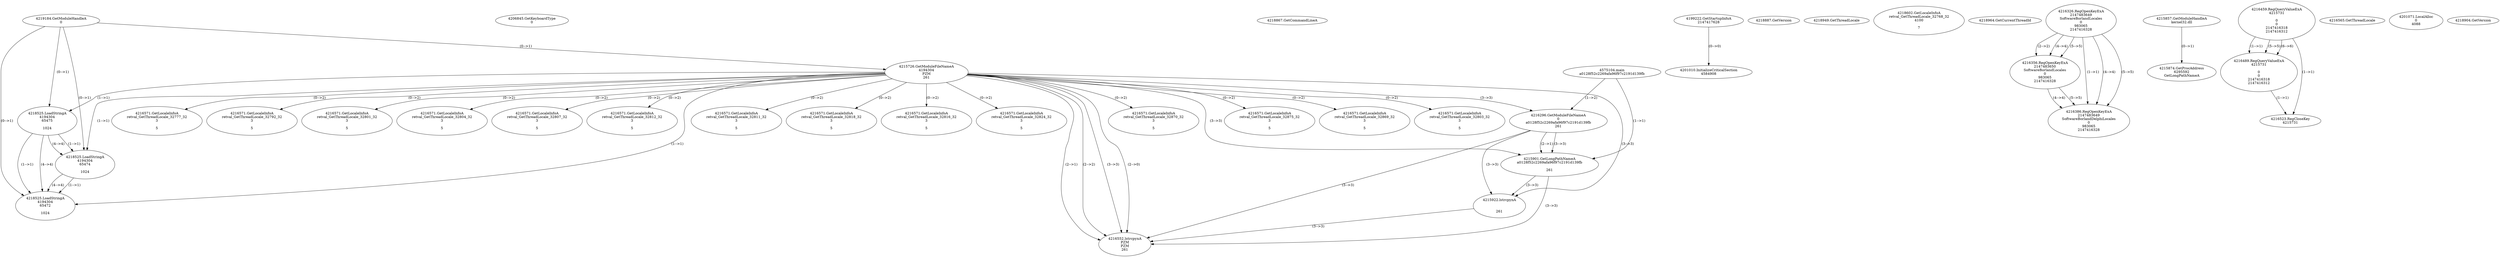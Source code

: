 // Global SCDG with merge call
digraph {
	0 [label="4575104.main
a0128f52c2269afa96f97c2191d139fb"]
	1 [label="4219184.GetModuleHandleA
0"]
	2 [label="4206845.GetKeyboardType
0"]
	3 [label="4218867.GetCommandLineA
"]
	4 [label="4199222.GetStartupInfoA
2147417628"]
	5 [label="4218887.GetVersion
"]
	6 [label="4218949.GetThreadLocale
"]
	7 [label="4218602.GetLocaleInfoA
retval_GetThreadLocale_32768_32
4100

7"]
	8 [label="4218964.GetCurrentThreadId
"]
	9 [label="4215726.GetModuleFileNameA
4194304
PZM
261"]
	1 -> 9 [label="(0-->1)"]
	10 [label="4216296.GetModuleFileNameA
0
a0128f52c2269afa96f97c2191d139fb
261"]
	0 -> 10 [label="(1-->2)"]
	9 -> 10 [label="(3-->3)"]
	11 [label="4216326.RegOpenKeyExA
2147483649
Software\Borland\Locales
0
983065
2147416328"]
	12 [label="4215857.GetModuleHandleA
kernel32.dll"]
	13 [label="4215874.GetProcAddress
6295592
GetLongPathNameA"]
	12 -> 13 [label="(0-->1)"]
	14 [label="4215901.GetLongPathNameA
a0128f52c2269afa96f97c2191d139fb

261"]
	0 -> 14 [label="(1-->1)"]
	10 -> 14 [label="(2-->1)"]
	9 -> 14 [label="(3-->3)"]
	10 -> 14 [label="(3-->3)"]
	15 [label="4215922.lstrcpynA


261"]
	9 -> 15 [label="(3-->3)"]
	10 -> 15 [label="(3-->3)"]
	14 -> 15 [label="(3-->3)"]
	16 [label="4216459.RegQueryValueExA
4215731

0
0
2147416318
2147416312"]
	17 [label="4216489.RegQueryValueExA
4215731

0
0
2147416318
2147416312"]
	16 -> 17 [label="(1-->1)"]
	16 -> 17 [label="(5-->5)"]
	16 -> 17 [label="(6-->6)"]
	18 [label="4216523.RegCloseKey
4215731"]
	16 -> 18 [label="(1-->1)"]
	17 -> 18 [label="(1-->1)"]
	19 [label="4216552.lstrcpynA
PZM
PZM
261"]
	9 -> 19 [label="(2-->1)"]
	9 -> 19 [label="(2-->2)"]
	9 -> 19 [label="(3-->3)"]
	10 -> 19 [label="(3-->3)"]
	14 -> 19 [label="(3-->3)"]
	15 -> 19 [label="(3-->3)"]
	9 -> 19 [label="(2-->0)"]
	20 [label="4216565.GetThreadLocale
"]
	21 [label="4216571.GetLocaleInfoA
retval_GetThreadLocale_32870_32
3

5"]
	9 -> 21 [label="(0-->2)"]
	22 [label="4218525.LoadStringA
4194304
65475

1024"]
	1 -> 22 [label="(0-->1)"]
	9 -> 22 [label="(1-->1)"]
	23 [label="4218525.LoadStringA
4194304
65474

1024"]
	1 -> 23 [label="(0-->1)"]
	9 -> 23 [label="(1-->1)"]
	22 -> 23 [label="(1-->1)"]
	22 -> 23 [label="(4-->4)"]
	24 [label="4218525.LoadStringA
4194304
65472

1024"]
	1 -> 24 [label="(0-->1)"]
	9 -> 24 [label="(1-->1)"]
	22 -> 24 [label="(1-->1)"]
	23 -> 24 [label="(1-->1)"]
	22 -> 24 [label="(4-->4)"]
	23 -> 24 [label="(4-->4)"]
	25 [label="4201010.InitializeCriticalSection
4584908"]
	4 -> 25 [label="(0-->0)"]
	26 [label="4201071.LocalAlloc
0
4088"]
	27 [label="4216356.RegOpenKeyExA
2147483650
Software\Borland\Locales
0
983065
2147416328"]
	11 -> 27 [label="(2-->2)"]
	11 -> 27 [label="(4-->4)"]
	11 -> 27 [label="(5-->5)"]
	28 [label="4216571.GetLocaleInfoA
retval_GetThreadLocale_32875_32
3

5"]
	9 -> 28 [label="(0-->2)"]
	29 [label="4216571.GetLocaleInfoA
retval_GetThreadLocale_32869_32
3

5"]
	9 -> 29 [label="(0-->2)"]
	30 [label="4218904.GetVersion
"]
	31 [label="4216571.GetLocaleInfoA
retval_GetThreadLocale_32803_32
3

5"]
	9 -> 31 [label="(0-->2)"]
	32 [label="4216386.RegOpenKeyExA
2147483649
Software\Borland\Delphi\Locales
0
983065
2147416328"]
	11 -> 32 [label="(1-->1)"]
	11 -> 32 [label="(4-->4)"]
	27 -> 32 [label="(4-->4)"]
	11 -> 32 [label="(5-->5)"]
	27 -> 32 [label="(5-->5)"]
	33 [label="4216571.GetLocaleInfoA
retval_GetThreadLocale_32777_32
3

5"]
	9 -> 33 [label="(0-->2)"]
	34 [label="4216571.GetLocaleInfoA
retval_GetThreadLocale_32792_32
3

5"]
	9 -> 34 [label="(0-->2)"]
	35 [label="4216571.GetLocaleInfoA
retval_GetThreadLocale_32801_32
3

5"]
	9 -> 35 [label="(0-->2)"]
	36 [label="4216571.GetLocaleInfoA
retval_GetThreadLocale_32804_32
3

5"]
	9 -> 36 [label="(0-->2)"]
	37 [label="4216571.GetLocaleInfoA
retval_GetThreadLocale_32807_32
3

5"]
	9 -> 37 [label="(0-->2)"]
	38 [label="4216571.GetLocaleInfoA
retval_GetThreadLocale_32812_32
3

5"]
	9 -> 38 [label="(0-->2)"]
	39 [label="4216571.GetLocaleInfoA
retval_GetThreadLocale_32811_32
3

5"]
	9 -> 39 [label="(0-->2)"]
	40 [label="4216571.GetLocaleInfoA
retval_GetThreadLocale_32818_32
3

5"]
	9 -> 40 [label="(0-->2)"]
	41 [label="4216571.GetLocaleInfoA
retval_GetThreadLocale_32816_32
3

5"]
	9 -> 41 [label="(0-->2)"]
	42 [label="4216571.GetLocaleInfoA
retval_GetThreadLocale_32824_32
3

5"]
	9 -> 42 [label="(0-->2)"]
}
